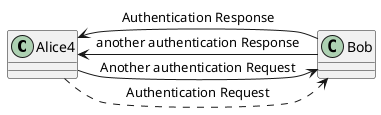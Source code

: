 @startuml
Alice4 ..> Bob: Authentication Request
Bob --> Alice4: Authentication Response

Alice4 -> Bob: Another authentication Request
Alice4 <-- Bob: another authentication Response
@enduml
